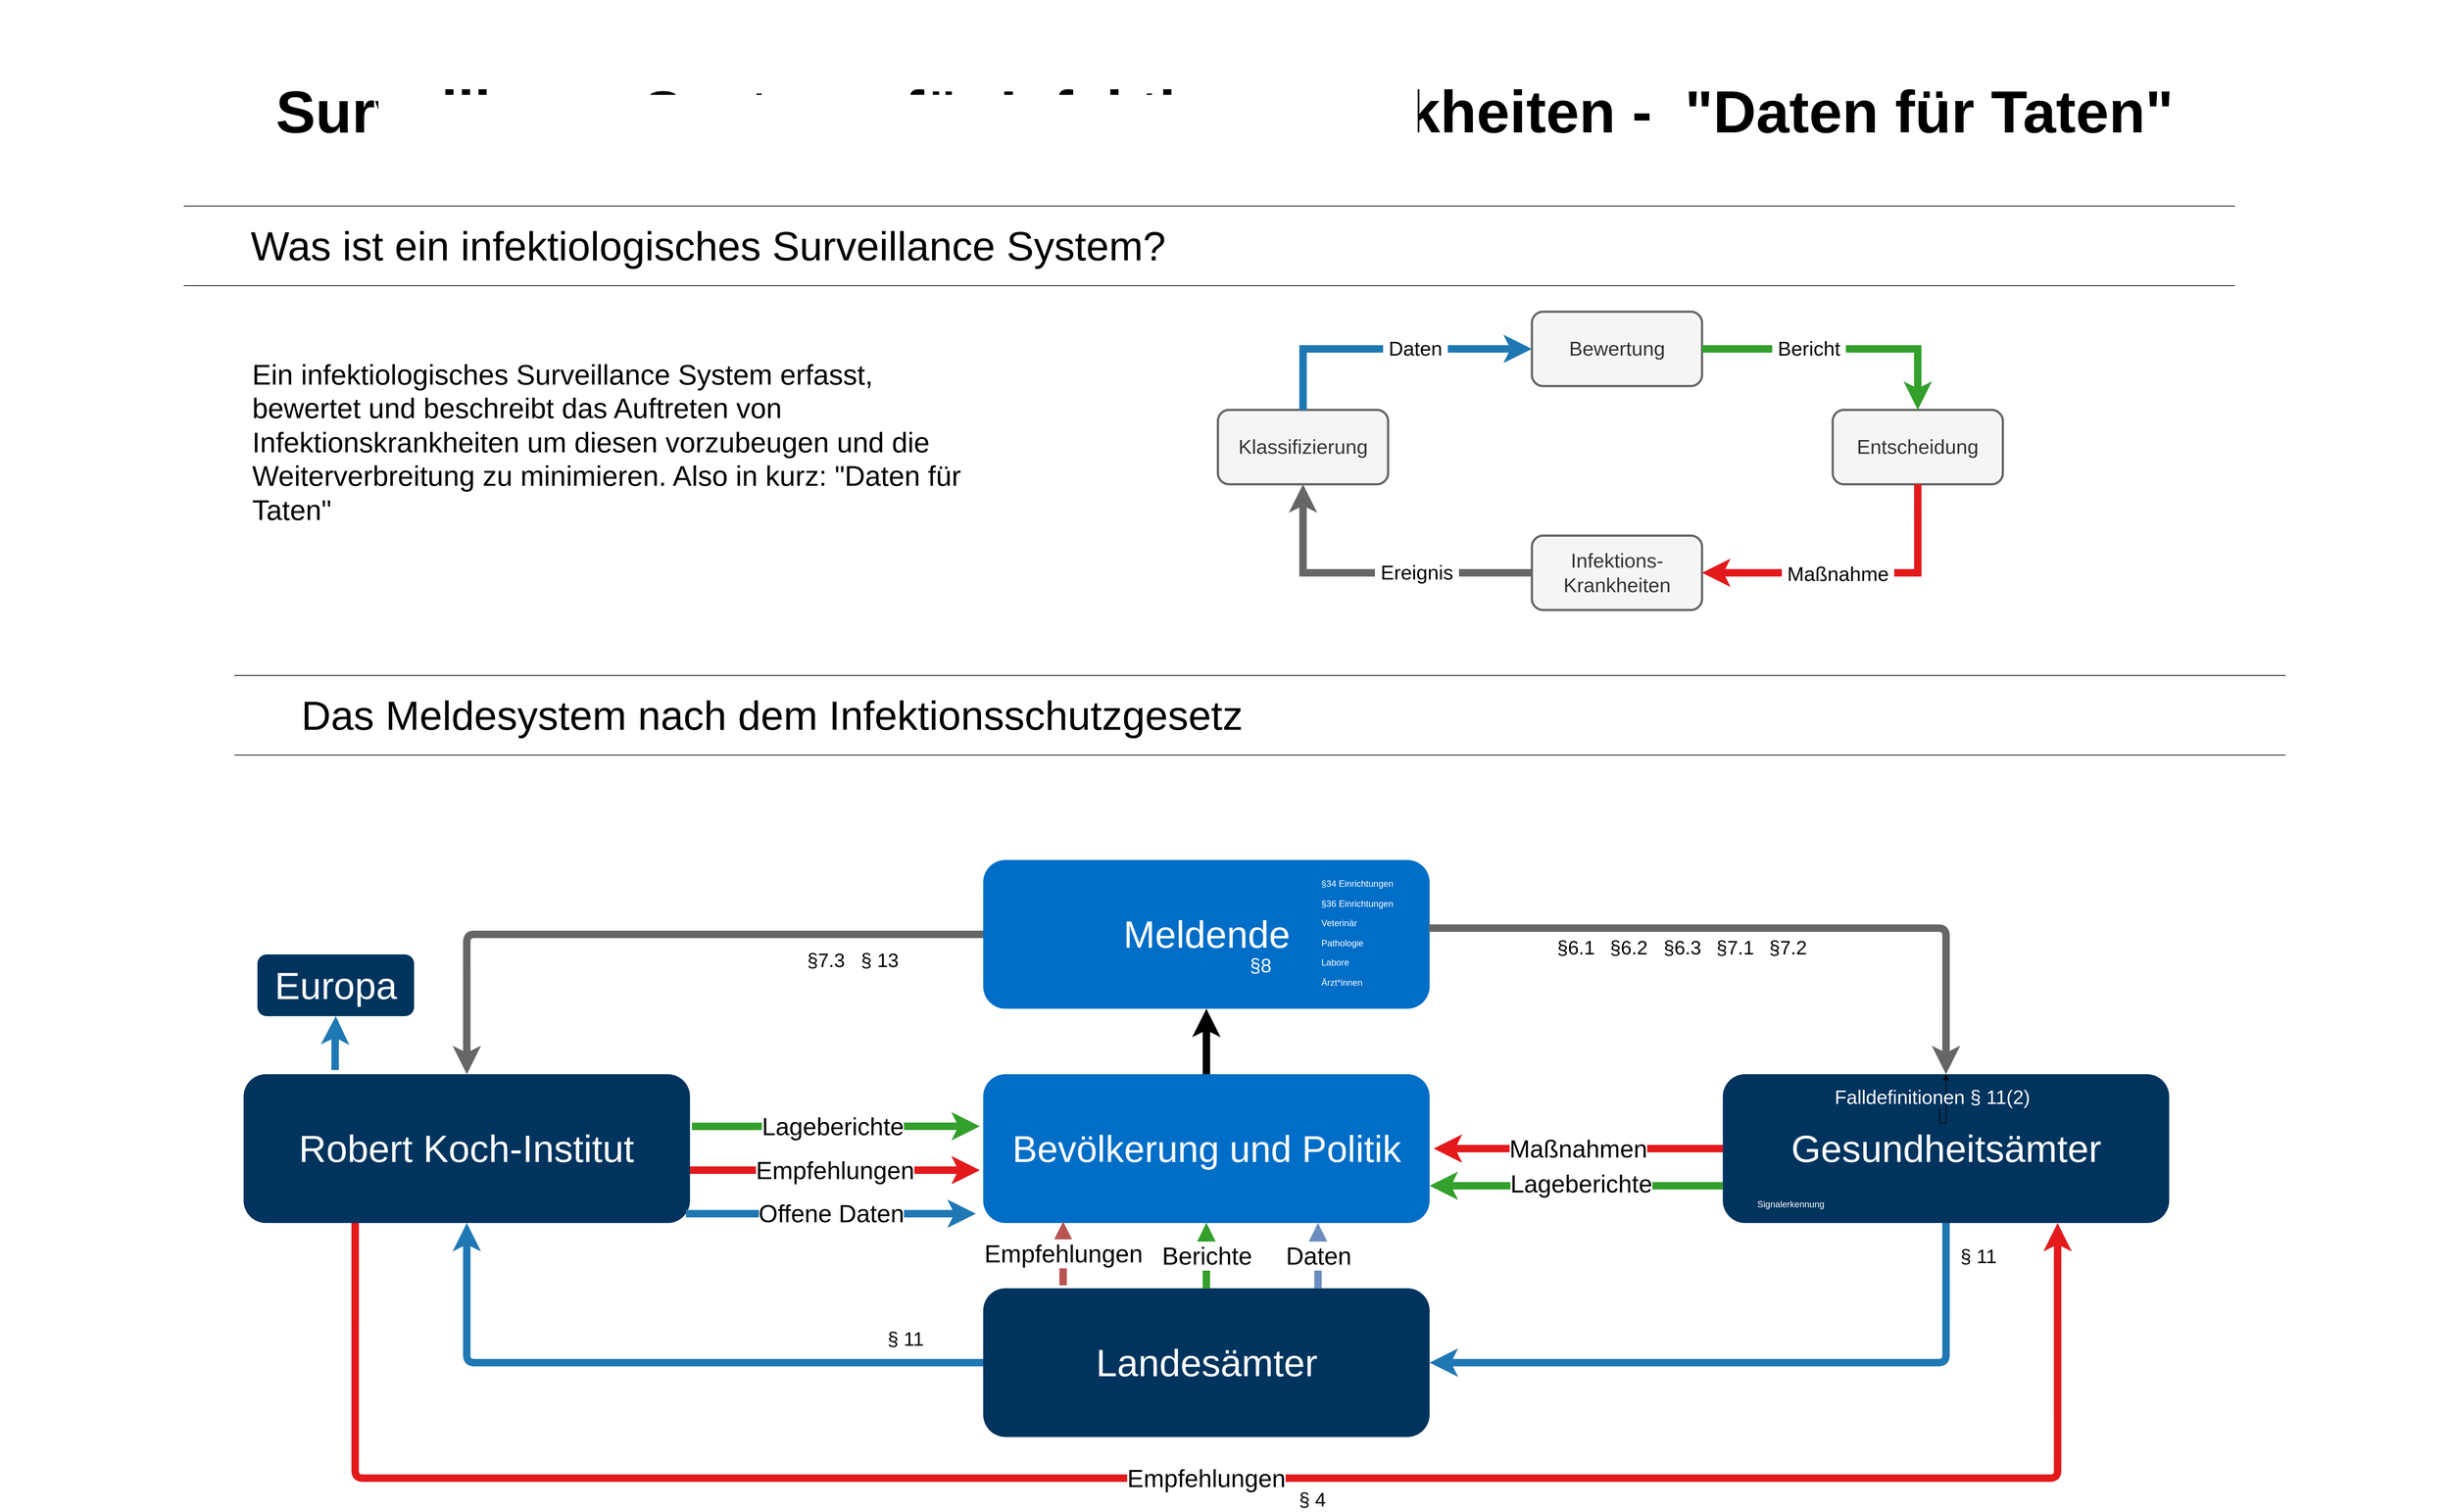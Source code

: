 <mxfile version="20.5.3" type="github"><diagram id="PCdTuPednkusaLk7QfRH" name="Page-1"><mxGraphModel dx="4970" dy="2883" grid="0" gridSize="10" guides="1" tooltips="1" connect="1" arrows="1" fold="1" page="1" pageScale="1" pageWidth="3300" pageHeight="4681" math="0" shadow="0"><root><mxCell id="0"/><mxCell id="1" parent="0"/><mxCell id="fZpmpn9y3ByHib3t7wht-28" value="Surveillance Systeme für Infektionskrankheiten -&amp;nbsp; &quot;Daten für Taten&quot;" style="text;html=1;strokeColor=none;fillColor=none;align=center;verticalAlign=middle;whiteSpace=wrap;rounded=0;fontSize=80;fontStyle=1" parent="1" vertex="1"><mxGeometry x="6" y="299" width="3292" height="299" as="geometry"/></mxCell><mxCell id="fZpmpn9y3ByHib3t7wht-30" style="edgeStyle=orthogonalEdgeStyle;curved=1;orthogonalLoop=1;jettySize=auto;html=1;exitX=0.5;exitY=1;exitDx=0;exitDy=0;fontSize=29;endArrow=classic;endFill=1;strokeWidth=1;" parent="1" edge="1"><mxGeometry relative="1" as="geometry"><mxPoint x="1645" y="630" as="sourcePoint"/><mxPoint x="1645" y="630" as="targetPoint"/></mxGeometry></mxCell><mxCell id="lvOyBxjIi6jX6nLMWF4I-3" value="&lt;br style=&quot;font-size: 38px;&quot;&gt;&lt;div style=&quot;font-size: 38px;&quot;&gt;Ein infektiologisches Surveillance System erfasst, bewertet und beschreibt das Auftreten von Infektionskrankheiten um diesen vorzubeugen und die Weiterverbreitung zu minimieren. Also in kurz: &quot;Daten für Taten&quot;&lt;br&gt;&lt;/div&gt;&lt;div style=&quot;font-size: 38px;&quot;&gt;&lt;br style=&quot;font-size: 38px;&quot;&gt;&lt;/div&gt;" style="text;html=1;strokeColor=none;fillColor=none;align=left;verticalAlign=top;whiteSpace=wrap;rounded=0;fontSize=38;" parent="1" vertex="1"><mxGeometry x="343" y="728" width="992" height="377" as="geometry"/></mxCell><mxCell id="kd0Iuf0_5TcYoFRnLQND-27" value="Meldende" style="rounded=1;whiteSpace=wrap;html=1;fillColor=#006ec7;strokeColor=none;align=center;spacing=2;verticalAlign=middle;fontStyle=0;fontSize=51;strokeWidth=3;fontColor=#FFFFFF;" parent="1" vertex="1"><mxGeometry x="1327.5" y="1455" width="600" height="200" as="geometry"/></mxCell><mxCell id="kd0Iuf0_5TcYoFRnLQND-7" value="Gesundheitsämter" style="rounded=1;whiteSpace=wrap;html=1;fillColor=#00345E;strokeColor=none;strokeWidth=3;fontStyle=0;fontSize=51;fontColor=#FFFFFF;" parent="1" vertex="1"><mxGeometry x="2321.584" y="1743" width="600" height="200" as="geometry"/></mxCell><mxCell id="52qf8ySm6mOf2ibHxot5-19" value="" style="edgeStyle=orthogonalEdgeStyle;rounded=1;orthogonalLoop=1;jettySize=auto;html=1;fontSize=50;fontColor=#FFFFFF;" parent="1" source="kd0Iuf0_5TcYoFRnLQND-8" target="kd0Iuf0_5TcYoFRnLQND-17" edge="1"><mxGeometry relative="1" as="geometry"/></mxCell><mxCell id="kd0Iuf0_5TcYoFRnLQND-8" value="Landesämter" style="rounded=1;whiteSpace=wrap;html=1;fillColor=#00345E;strokeColor=none;strokeWidth=3;fontStyle=0;fontSize=51;fontColor=#FFFFFF;" parent="1" vertex="1"><mxGeometry x="1327.5" y="2030.692" width="600" height="200" as="geometry"/></mxCell><mxCell id="fZpmpn9y3ByHib3t7wht-33" style="orthogonalLoop=1;jettySize=auto;html=1;exitX=1;exitY=0.5;exitDx=0;exitDy=0;fontSize=30;endArrow=classic;endFill=1;strokeWidth=10;fillColor=#d5e8d4;strokeColor=#33a02c;rounded=0;" parent="1" edge="1"><mxGeometry relative="1" as="geometry"><mxPoint x="935.996" y="1813.102" as="sourcePoint"/><mxPoint x="1323" y="1813" as="targetPoint"/></mxGeometry></mxCell><mxCell id="fZpmpn9y3ByHib3t7wht-39" value="Lageberichte" style="edgeLabel;html=1;align=center;verticalAlign=middle;resizable=0;points=[];fontSize=33;" parent="fZpmpn9y3ByHib3t7wht-33" vertex="1" connectable="0"><mxGeometry x="0.187" y="1" relative="1" as="geometry"><mxPoint x="-41" y="1" as="offset"/></mxGeometry></mxCell><mxCell id="kd0Iuf0_5TcYoFRnLQND-9" value="Robert Koch-Institut" style="rounded=1;whiteSpace=wrap;html=1;fillColor=#00345E;strokeColor=none;strokeWidth=3;fontStyle=0;fontSize=51;fontColor=#FFFFFF;" parent="1" vertex="1"><mxGeometry x="333.42" y="1743" width="600" height="200" as="geometry"/></mxCell><mxCell id="kd0Iuf0_5TcYoFRnLQND-10" value="" style="edgeStyle=orthogonalEdgeStyle;rounded=1;orthogonalLoop=1;jettySize=auto;html=1;exitX=0.5;exitY=1;exitDx=0;exitDy=0;entryX=1;entryY=0.5;entryDx=0;entryDy=0;strokeWidth=10;fillColor=#dae8fc;strokeColor=#1f78b4;fontSize=30;" parent="1" source="kd0Iuf0_5TcYoFRnLQND-7" target="kd0Iuf0_5TcYoFRnLQND-8" edge="1"><mxGeometry relative="1" as="geometry"><mxPoint x="1815.349" y="1514.96" as="sourcePoint"/><mxPoint x="2462.658" y="1630.615" as="targetPoint"/></mxGeometry></mxCell><mxCell id="kd0Iuf0_5TcYoFRnLQND-11" value="" style="edgeStyle=orthogonalEdgeStyle;rounded=1;orthogonalLoop=1;jettySize=auto;html=1;exitX=0;exitY=0.5;exitDx=0;exitDy=0;entryX=0.5;entryY=1;entryDx=0;entryDy=0;fillColor=#dae8fc;strokeColor=#1f78b4;strokeWidth=10;fontSize=30;" parent="1" source="kd0Iuf0_5TcYoFRnLQND-8" target="kd0Iuf0_5TcYoFRnLQND-9" edge="1"><mxGeometry relative="1" as="geometry"><mxPoint x="2925.022" y="2093.692" as="sourcePoint"/><mxPoint x="2111.262" y="2689.077" as="targetPoint"/></mxGeometry></mxCell><mxCell id="kd0Iuf0_5TcYoFRnLQND-14" value="" style="edgeStyle=orthogonalEdgeStyle;rounded=1;orthogonalLoop=1;jettySize=auto;html=1;entryX=0.5;entryY=0;entryDx=0;entryDy=0;fillColor=#f5f5f5;strokeColor=#666666;strokeWidth=10;exitX=0.998;exitY=0.458;exitDx=0;exitDy=0;exitPerimeter=0;fontSize=30;" parent="1" source="kd0Iuf0_5TcYoFRnLQND-27" target="kd0Iuf0_5TcYoFRnLQND-7" edge="1"><mxGeometry relative="1" as="geometry"><mxPoint x="2749.324" y="1339.538" as="sourcePoint"/><mxPoint x="2966.635" y="2226" as="targetPoint"/></mxGeometry></mxCell><mxCell id="kd0Iuf0_5TcYoFRnLQND-17" value="Bevölkerung und Politik" style="rounded=1;whiteSpace=wrap;html=1;fillColor=#006ec7;strokeColor=none;strokeWidth=3;fontSize=50;fontColor=#FFFFFF;" parent="1" vertex="1"><mxGeometry x="1327.5" y="1743" width="600" height="200" as="geometry"/></mxCell><mxCell id="fZpmpn9y3ByHib3t7wht-34" value="Berichte" style="orthogonalLoop=1;jettySize=auto;html=1;exitX=0.5;exitY=0;exitDx=0;exitDy=0;entryX=0.5;entryY=1;entryDx=0;entryDy=0;fontSize=33;endArrow=classic;endFill=1;strokeWidth=10;fillColor=#d5e8d4;strokeColor=#33a02c;" parent="1" source="kd0Iuf0_5TcYoFRnLQND-8" target="kd0Iuf0_5TcYoFRnLQND-17" edge="1"><mxGeometry relative="1" as="geometry"><mxPoint x="1057.073" y="1882" as="sourcePoint"/><mxPoint x="1547.178" y="1882" as="targetPoint"/></mxGeometry></mxCell><mxCell id="fZpmpn9y3ByHib3t7wht-38" value="&lt;font style=&quot;font-size: 33px;&quot;&gt;Empfehlungen&lt;/font&gt;" style="edgeStyle=orthogonalEdgeStyle;curved=1;orthogonalLoop=1;jettySize=auto;html=1;exitX=1;exitY=0.5;exitDx=0;exitDy=0;fontSize=33;endArrow=classic;endFill=1;strokeWidth=10;fillColor=#f8cecc;strokeColor=#e31a1c;" parent="1" edge="1"><mxGeometry relative="1" as="geometry"><mxPoint x="933.42" y="1871.998" as="sourcePoint"/><mxPoint x="1323" y="1872" as="targetPoint"/></mxGeometry></mxCell><mxCell id="fZpmpn9y3ByHib3t7wht-40" value="Maßnahmen" style="edgeStyle=orthogonalEdgeStyle;orthogonalLoop=1;jettySize=auto;html=1;exitX=0;exitY=0.5;exitDx=0;exitDy=0;fontSize=33;endArrow=classic;endFill=1;strokeWidth=10;fillColor=#f8cecc;strokeColor=#e31a1c;rounded=0;" parent="1" edge="1"><mxGeometry relative="1" as="geometry"><mxPoint x="2321.587" y="1842.995" as="sourcePoint"/><mxPoint x="1933" y="1843" as="targetPoint"/></mxGeometry></mxCell><mxCell id="fZpmpn9y3ByHib3t7wht-41" value="" style="edgeStyle=orthogonalEdgeStyle;rounded=1;orthogonalLoop=1;jettySize=auto;html=1;entryX=0.5;entryY=0;entryDx=0;entryDy=0;fillColor=#f5f5f5;strokeColor=#666666;strokeWidth=10;exitX=0;exitY=0.5;exitDx=0;exitDy=0;fontSize=30;" parent="1" source="kd0Iuf0_5TcYoFRnLQND-27" target="kd0Iuf0_5TcYoFRnLQND-9" edge="1"><mxGeometry relative="1" as="geometry"><mxPoint x="2054.669" y="1588.674" as="sourcePoint"/><mxPoint x="2767.818" y="1815.846" as="targetPoint"/></mxGeometry></mxCell><mxCell id="lvOyBxjIi6jX6nLMWF4I-12" value="Ärzt*innen" style="text;html=1;strokeColor=none;fillColor=none;align=left;verticalAlign=middle;whiteSpace=wrap;rounded=0;fontSize=12;flipV=0;fontColor=#FFFFFF;" parent="1" vertex="1"><mxGeometry x="1780" y="1605" width="60" height="30" as="geometry"/></mxCell><mxCell id="lvOyBxjIi6jX6nLMWF4I-13" value="Labore" style="text;html=1;strokeColor=none;fillColor=none;align=left;verticalAlign=middle;whiteSpace=wrap;rounded=0;fontSize=12;flipV=0;fontColor=#FFFFFF;" parent="1" vertex="1"><mxGeometry x="1780" y="1578" width="60" height="30" as="geometry"/></mxCell><mxCell id="lvOyBxjIi6jX6nLMWF4I-14" value="§34 Einrichtungen" style="text;html=1;strokeColor=none;fillColor=none;align=left;verticalAlign=middle;whiteSpace=wrap;rounded=0;fontSize=12;flipV=0;fontColor=#FFFFFF;" parent="1" vertex="1"><mxGeometry x="1780" y="1472" width="121" height="30" as="geometry"/></mxCell><mxCell id="lvOyBxjIi6jX6nLMWF4I-15" value="§36 Einrichtungen" style="text;html=1;strokeColor=none;fillColor=none;align=left;verticalAlign=middle;whiteSpace=wrap;rounded=0;fontSize=12;flipV=0;fontColor=#FFFFFF;" parent="1" vertex="1"><mxGeometry x="1780" y="1499" width="121" height="30" as="geometry"/></mxCell><mxCell id="lvOyBxjIi6jX6nLMWF4I-17" value="&lt;div&gt;Veterinär&lt;/div&gt;" style="text;html=1;strokeColor=none;fillColor=none;align=left;verticalAlign=middle;whiteSpace=wrap;rounded=0;fontSize=12;flipV=0;fontColor=#FFFFFF;" parent="1" vertex="1"><mxGeometry x="1780" y="1525" width="102" height="30" as="geometry"/></mxCell><mxCell id="lvOyBxjIi6jX6nLMWF4I-18" value="Pathologie" style="text;html=1;strokeColor=none;fillColor=none;align=left;verticalAlign=middle;whiteSpace=wrap;rounded=0;fontSize=12;flipV=0;fontColor=#FFFFFF;" parent="1" vertex="1"><mxGeometry x="1780" y="1552" width="102" height="30" as="geometry"/></mxCell><mxCell id="lvOyBxjIi6jX6nLMWF4I-19" value="&lt;div style=&quot;font-size: 26px;&quot;&gt;§6.1&lt;/div&gt;" style="text;html=1;strokeColor=none;fillColor=none;align=left;verticalAlign=middle;whiteSpace=wrap;rounded=0;fontSize=26;flipV=0;" parent="1" vertex="1"><mxGeometry x="2097" y="1558" width="42" height="30" as="geometry"/></mxCell><mxCell id="lvOyBxjIi6jX6nLMWF4I-20" value="§6.2" style="text;html=1;strokeColor=none;fillColor=none;align=left;verticalAlign=middle;whiteSpace=wrap;rounded=0;fontSize=26;flipV=0;" parent="1" vertex="1"><mxGeometry x="2168" y="1558" width="42" height="30" as="geometry"/></mxCell><mxCell id="lvOyBxjIi6jX6nLMWF4I-21" value="§6.3" style="text;html=1;strokeColor=none;fillColor=none;align=left;verticalAlign=middle;whiteSpace=wrap;rounded=0;fontSize=26;flipV=0;" parent="1" vertex="1"><mxGeometry x="2240" y="1558" width="42" height="30" as="geometry"/></mxCell><mxCell id="lvOyBxjIi6jX6nLMWF4I-22" value="§7.1" style="text;html=1;strokeColor=none;fillColor=none;align=left;verticalAlign=middle;whiteSpace=wrap;rounded=0;fontSize=26;flipV=0;" parent="1" vertex="1"><mxGeometry x="2311" y="1558" width="42" height="30" as="geometry"/></mxCell><mxCell id="lvOyBxjIi6jX6nLMWF4I-23" value="§7.2" style="text;html=1;strokeColor=none;fillColor=none;align=left;verticalAlign=middle;whiteSpace=wrap;rounded=0;fontSize=26;flipV=0;" parent="1" vertex="1"><mxGeometry x="2382" y="1558" width="42" height="30" as="geometry"/></mxCell><mxCell id="lvOyBxjIi6jX6nLMWF4I-24" value="§7.3&amp;nbsp;&amp;nbsp; § 13" style="text;html=1;strokeColor=none;fillColor=none;align=left;verticalAlign=middle;whiteSpace=wrap;rounded=0;fontSize=26;flipV=0;" parent="1" vertex="1"><mxGeometry x="1089" y="1575" width="135" height="30" as="geometry"/></mxCell><mxCell id="lvOyBxjIi6jX6nLMWF4I-26" value="§ 11" style="text;html=1;strokeColor=none;fillColor=none;align=left;verticalAlign=middle;whiteSpace=wrap;rounded=0;fontSize=26;flipV=0;" parent="1" vertex="1"><mxGeometry x="2639" y="1973" width="57" height="30" as="geometry"/></mxCell><mxCell id="BKuAPmNaPNa7pb01AUUk-3" style="edgeStyle=orthogonalEdgeStyle;rounded=0;orthogonalLoop=1;jettySize=auto;html=1;exitX=0.5;exitY=1;exitDx=0;exitDy=0;fontSize=26;fontColor=#FFFFFF;" edge="1" parent="1" source="3UohO4vcld26_OjE0Bnn-11" target="kd0Iuf0_5TcYoFRnLQND-7"><mxGeometry relative="1" as="geometry"/></mxCell><mxCell id="3UohO4vcld26_OjE0Bnn-11" value="Falldefinitionen § 11(2)" style="text;html=1;strokeColor=none;fillColor=none;align=left;verticalAlign=middle;whiteSpace=wrap;rounded=0;fontSize=26;flipV=0;fontColor=#FFFFFF;" parent="1" vertex="1"><mxGeometry x="2470" y="1759" width="286" height="30" as="geometry"/></mxCell><mxCell id="3UohO4vcld26_OjE0Bnn-12" value="Signalerkennung" style="text;html=1;strokeColor=none;fillColor=none;align=left;verticalAlign=middle;whiteSpace=wrap;rounded=0;fontSize=12;flipV=0;fontColor=#FFFFFF;" parent="1" vertex="1"><mxGeometry x="2365.5" y="1903" width="143" height="30" as="geometry"/></mxCell><mxCell id="CSjr7Klqc6vboo9VAY52-15" value="" style="group" parent="1" vertex="1" connectable="0"><mxGeometry x="321.0" y="1207" width="2757.0" height="107" as="geometry"/></mxCell><mxCell id="CSjr7Klqc6vboo9VAY52-12" value="Das Meldesystem nach dem Infektionsschutzgesetz" style="rounded=0;whiteSpace=wrap;html=1;fontSize=55;fontColor=#000000;fillColor=none;strokeColor=none;align=left;" parent="CSjr7Klqc6vboo9VAY52-15" vertex="1"><mxGeometry x="88.0" width="2638" height="106" as="geometry"/></mxCell><mxCell id="CSjr7Klqc6vboo9VAY52-13" value="" style="endArrow=none;html=1;rounded=0;fontSize=55;" parent="CSjr7Klqc6vboo9VAY52-15" edge="1"><mxGeometry width="50" height="50" relative="1" as="geometry"><mxPoint y="107" as="sourcePoint"/><mxPoint x="2757.0" y="107" as="targetPoint"/></mxGeometry></mxCell><mxCell id="CSjr7Klqc6vboo9VAY52-14" value="" style="endArrow=none;html=1;rounded=0;fontSize=55;" parent="CSjr7Klqc6vboo9VAY52-15" edge="1"><mxGeometry width="50" height="50" relative="1" as="geometry"><mxPoint y="9.095e-13" as="sourcePoint"/><mxPoint x="2757.0" y="9.095e-13" as="targetPoint"/></mxGeometry></mxCell><mxCell id="CSjr7Klqc6vboo9VAY52-16" value="" style="group" parent="1" vertex="1" connectable="0"><mxGeometry x="253.0" y="576" width="2757.0" height="107" as="geometry"/></mxCell><mxCell id="CSjr7Klqc6vboo9VAY52-17" value="Was ist ein infektiologisches Surveillance System?" style="rounded=0;whiteSpace=wrap;html=1;fontSize=55;fontColor=#000000;fillColor=none;strokeColor=none;align=left;" parent="CSjr7Klqc6vboo9VAY52-16" vertex="1"><mxGeometry x="88" width="1539" height="106" as="geometry"/></mxCell><mxCell id="CSjr7Klqc6vboo9VAY52-18" value="" style="endArrow=none;html=1;rounded=0;fontSize=55;" parent="CSjr7Klqc6vboo9VAY52-16" edge="1"><mxGeometry width="50" height="50" relative="1" as="geometry"><mxPoint y="107" as="sourcePoint"/><mxPoint x="2757.0" y="107" as="targetPoint"/></mxGeometry></mxCell><mxCell id="CSjr7Klqc6vboo9VAY52-19" value="" style="endArrow=none;html=1;rounded=0;fontSize=55;" parent="CSjr7Klqc6vboo9VAY52-16" edge="1"><mxGeometry width="50" height="50" relative="1" as="geometry"><mxPoint y="9.095e-13" as="sourcePoint"/><mxPoint x="2757.0" y="9.095e-13" as="targetPoint"/></mxGeometry></mxCell><mxCell id="vuk5CLJeXbkoHdhwvt_M-1" value="Offene Daten" style="edgeStyle=orthogonalEdgeStyle;curved=1;orthogonalLoop=1;jettySize=auto;html=1;exitX=1;exitY=0.5;exitDx=0;exitDy=0;fontSize=33;endArrow=classic;endFill=1;strokeWidth=10;fillColor=#dae8fc;strokeColor=#1F78B4;" parent="1" edge="1"><mxGeometry relative="1" as="geometry"><mxPoint x="928.0" y="1930.498" as="sourcePoint"/><mxPoint x="1317.58" y="1930.5" as="targetPoint"/></mxGeometry></mxCell><mxCell id="vuk5CLJeXbkoHdhwvt_M-3" style="orthogonalLoop=1;jettySize=auto;html=1;fontSize=30;endArrow=classic;endFill=1;strokeWidth=10;fillColor=#d5e8d4;strokeColor=#33a02c;rounded=0;entryX=1;entryY=0.75;entryDx=0;entryDy=0;exitX=0;exitY=0.75;exitDx=0;exitDy=0;" parent="1" source="kd0Iuf0_5TcYoFRnLQND-7" target="kd0Iuf0_5TcYoFRnLQND-17" edge="1"><mxGeometry relative="1" as="geometry"><mxPoint x="2308" y="1896" as="sourcePoint"/><mxPoint x="1333" y="1823" as="targetPoint"/></mxGeometry></mxCell><mxCell id="vuk5CLJeXbkoHdhwvt_M-4" value="Lageberichte" style="edgeLabel;html=1;align=center;verticalAlign=middle;resizable=0;points=[];fontSize=33;" parent="vuk5CLJeXbkoHdhwvt_M-3" vertex="1" connectable="0"><mxGeometry x="0.187" y="1" relative="1" as="geometry"><mxPoint x="43" y="-4" as="offset"/></mxGeometry></mxCell><mxCell id="vuk5CLJeXbkoHdhwvt_M-5" value="&lt;font style=&quot;font-size: 33px;&quot;&gt;Empfehlungen&lt;/font&gt;" style="edgeStyle=orthogonalEdgeStyle;orthogonalLoop=1;jettySize=auto;html=1;exitX=0.25;exitY=1;exitDx=0;exitDy=0;fontSize=33;endArrow=classic;endFill=1;strokeWidth=10;fillColor=#f8cecc;strokeColor=#E31A1C;rounded=1;entryX=0.75;entryY=1;entryDx=0;entryDy=0;" parent="1" source="kd0Iuf0_5TcYoFRnLQND-9" target="kd0Iuf0_5TcYoFRnLQND-7" edge="1"><mxGeometry relative="1" as="geometry"><mxPoint x="580.42" y="1331.4" as="sourcePoint"/><mxPoint x="2700.584" y="1331.4" as="targetPoint"/><Array as="points"><mxPoint x="483" y="2286"/><mxPoint x="2772" y="2286"/></Array></mxGeometry></mxCell><mxCell id="vuk5CLJeXbkoHdhwvt_M-6" value="Daten" style="edgeStyle=orthogonalEdgeStyle;curved=1;orthogonalLoop=1;jettySize=auto;html=1;exitX=0.75;exitY=0;exitDx=0;exitDy=0;fontSize=33;endArrow=classic;endFill=1;strokeWidth=10;fillColor=#dae8fc;strokeColor=#6c8ebf;entryX=0.75;entryY=1;entryDx=0;entryDy=0;" parent="1" source="kd0Iuf0_5TcYoFRnLQND-8" target="kd0Iuf0_5TcYoFRnLQND-17" edge="1"><mxGeometry relative="1" as="geometry"><mxPoint x="938" y="1940.498" as="sourcePoint"/><mxPoint x="1327.58" y="1940.5" as="targetPoint"/></mxGeometry></mxCell><mxCell id="vuk5CLJeXbkoHdhwvt_M-7" value="&lt;font style=&quot;font-size: 33px;&quot;&gt;Empfehlungen&lt;/font&gt;" style="edgeStyle=orthogonalEdgeStyle;curved=1;orthogonalLoop=1;jettySize=auto;html=1;exitX=0.179;exitY=-0.019;exitDx=0;exitDy=0;fontSize=33;endArrow=classic;endFill=1;strokeWidth=10;fillColor=#f8cecc;strokeColor=#b85450;exitPerimeter=0;" parent="1" source="kd0Iuf0_5TcYoFRnLQND-8" edge="1"><mxGeometry relative="1" as="geometry"><mxPoint x="943.42" y="1881.998" as="sourcePoint"/><mxPoint x="1435" y="1941" as="targetPoint"/></mxGeometry></mxCell><mxCell id="vuk5CLJeXbkoHdhwvt_M-8" value="" style="edgeStyle=orthogonalEdgeStyle;rounded=1;orthogonalLoop=1;jettySize=auto;html=1;entryX=0.5;entryY=1;entryDx=0;entryDy=0;fillColor=#f5f5f5;strokeColor=#000000;strokeWidth=10;exitX=0.5;exitY=0;exitDx=0;exitDy=0;fontSize=30;" parent="1" source="kd0Iuf0_5TcYoFRnLQND-17" target="kd0Iuf0_5TcYoFRnLQND-27" edge="1"><mxGeometry relative="1" as="geometry"><mxPoint x="1936.3" y="1556.6" as="sourcePoint"/><mxPoint x="2631.584" y="1753" as="targetPoint"/></mxGeometry></mxCell><mxCell id="vuk5CLJeXbkoHdhwvt_M-128" value="" style="group" parent="1" vertex="1" connectable="0"><mxGeometry x="1642.999" y="718" width="1055.002" height="401" as="geometry"/></mxCell><mxCell id="fZpmpn9y3ByHib3t7wht-2" value="Klassifizierung" style="rounded=1;whiteSpace=wrap;html=1;fillColor=#f5f5f5;fontColor=#333333;strokeColor=#666666;fontSize=27;strokeWidth=3;" parent="vuk5CLJeXbkoHdhwvt_M-128" vertex="1"><mxGeometry y="132" width="228.702" height="100" as="geometry"/></mxCell><mxCell id="fZpmpn9y3ByHib3t7wht-3" value="Bewertung" style="rounded=1;whiteSpace=wrap;html=1;fillColor=#f5f5f5;strokeColor=#666666;fontSize=27;fontColor=#333333;strokeWidth=3;" parent="vuk5CLJeXbkoHdhwvt_M-128" vertex="1"><mxGeometry x="422.0" width="228.702" height="100" as="geometry"/></mxCell><mxCell id="fZpmpn9y3ByHib3t7wht-6" value="&amp;nbsp;Daten&amp;nbsp; " style="edgeStyle=orthogonalEdgeStyle;rounded=0;orthogonalLoop=1;jettySize=auto;html=1;exitX=0.5;exitY=0;exitDx=0;exitDy=0;entryX=0;entryY=0.5;entryDx=0;entryDy=0;fillColor=#dae8fc;strokeColor=#1f78b4;strokeWidth=10;fontSize=27;" parent="vuk5CLJeXbkoHdhwvt_M-128" source="fZpmpn9y3ByHib3t7wht-2" target="fZpmpn9y3ByHib3t7wht-3" edge="1"><mxGeometry x="0.194" relative="1" as="geometry"><mxPoint as="offset"/></mxGeometry></mxCell><mxCell id="fZpmpn9y3ByHib3t7wht-4" value="Entscheidung" style="rounded=1;whiteSpace=wrap;html=1;fillColor=#f5f5f5;strokeColor=#666666;fontSize=27;fontColor=#333333;strokeWidth=3;" parent="vuk5CLJeXbkoHdhwvt_M-128" vertex="1"><mxGeometry x="826.3" y="132" width="228.702" height="100" as="geometry"/></mxCell><mxCell id="fZpmpn9y3ByHib3t7wht-7" value="&amp;nbsp;Bericht&amp;nbsp; " style="edgeStyle=orthogonalEdgeStyle;rounded=0;orthogonalLoop=1;jettySize=auto;html=1;exitX=1;exitY=0.5;exitDx=0;exitDy=0;fillColor=#d5e8d4;strokeColor=#33a02c;strokeWidth=10;fontSize=27;" parent="vuk5CLJeXbkoHdhwvt_M-128" source="fZpmpn9y3ByHib3t7wht-3" target="fZpmpn9y3ByHib3t7wht-4" edge="1"><mxGeometry x="-0.224" relative="1" as="geometry"><mxPoint x="-1" as="offset"/></mxGeometry></mxCell><mxCell id="fZpmpn9y3ByHib3t7wht-12" value="&amp;nbsp;Ereignis&amp;nbsp; " style="edgeStyle=orthogonalEdgeStyle;rounded=0;orthogonalLoop=1;jettySize=auto;html=1;fontSize=27;endArrow=classic;endFill=1;strokeWidth=10;fillColor=#f5f5f5;strokeColor=#666666;startArrow=none;spacingTop=0;spacingLeft=0;" parent="vuk5CLJeXbkoHdhwvt_M-128" source="fZpmpn9y3ByHib3t7wht-5" target="fZpmpn9y3ByHib3t7wht-2" edge="1"><mxGeometry x="-0.274" relative="1" as="geometry"><mxPoint x="559.001" y="344" as="sourcePoint"/><mxPoint x="-1095.34" y="320.2" as="targetPoint"/><Array as="points"/><mxPoint as="offset"/></mxGeometry></mxCell><mxCell id="fZpmpn9y3ByHib3t7wht-5" value="&lt;div style=&quot;font-size: 27px;&quot;&gt;Infektions-&lt;/div&gt;&lt;div style=&quot;font-size: 27px;&quot;&gt;Krankheiten&lt;br style=&quot;font-size: 27px;&quot;&gt;&lt;/div&gt;" style="rounded=1;whiteSpace=wrap;html=1;fillColor=#f5f5f5;strokeColor=#666666;fontSize=27;fontColor=#333333;strokeWidth=3;" parent="vuk5CLJeXbkoHdhwvt_M-128" vertex="1"><mxGeometry x="422.0" y="301" width="228.702" height="100" as="geometry"/></mxCell><mxCell id="vuk5CLJeXbkoHdhwvt_M-124" value="&amp;nbsp;Maßnahme&amp;nbsp; " style="edgeStyle=orthogonalEdgeStyle;rounded=0;orthogonalLoop=1;jettySize=auto;html=1;fontSize=27;endArrow=classic;endFill=1;strokeWidth=10;fillColor=#f5f5f5;strokeColor=#E31A1C;startArrow=none;exitX=0.5;exitY=1;exitDx=0;exitDy=0;entryX=1;entryY=0.5;entryDx=0;entryDy=0;" parent="vuk5CLJeXbkoHdhwvt_M-128" source="fZpmpn9y3ByHib3t7wht-4" target="fZpmpn9y3ByHib3t7wht-5" edge="1"><mxGeometry x="0.108" y="2" relative="1" as="geometry"><mxPoint x="428.299" y="361" as="sourcePoint"/><mxPoint x="124.361" y="242" as="targetPoint"/><Array as="points"/><mxPoint as="offset"/></mxGeometry></mxCell><mxCell id="vuk5CLJeXbkoHdhwvt_M-129" value="§8" style="text;html=1;strokeColor=none;fillColor=none;align=left;verticalAlign=middle;whiteSpace=wrap;rounded=0;fontSize=26;flipV=0;fontColor=#FFFFFF;" parent="1" vertex="1"><mxGeometry x="1684" y="1582" width="42" height="30" as="geometry"/></mxCell><mxCell id="vuk5CLJeXbkoHdhwvt_M-130" value="Europa" style="rounded=1;whiteSpace=wrap;html=1;fillColor=#00345E;strokeColor=none;strokeWidth=3;fontStyle=0;fontSize=51;fontColor=#FFFFFF;" parent="1" vertex="1"><mxGeometry x="352" y="1582" width="210.58" height="83" as="geometry"/></mxCell><mxCell id="vuk5CLJeXbkoHdhwvt_M-131" value="" style="edgeStyle=orthogonalEdgeStyle;rounded=1;orthogonalLoop=1;jettySize=auto;html=1;exitX=0.205;exitY=-0.028;exitDx=0;exitDy=0;fillColor=#dae8fc;strokeColor=#1f78b4;strokeWidth=10;fontSize=30;exitPerimeter=0;" parent="1" source="kd0Iuf0_5TcYoFRnLQND-9" target="vuk5CLJeXbkoHdhwvt_M-130" edge="1"><mxGeometry relative="1" as="geometry"><mxPoint x="1337.5" y="2140.692" as="sourcePoint"/><mxPoint x="643.42" y="1953" as="targetPoint"/></mxGeometry></mxCell><mxCell id="BKuAPmNaPNa7pb01AUUk-1" value="§ 11" style="text;html=1;strokeColor=none;fillColor=none;align=left;verticalAlign=middle;whiteSpace=wrap;rounded=0;fontSize=26;flipV=0;" vertex="1" parent="1"><mxGeometry x="1197" y="2084" width="57" height="30" as="geometry"/></mxCell><mxCell id="BKuAPmNaPNa7pb01AUUk-4" value="§ 4" style="text;html=1;strokeColor=none;fillColor=none;align=left;verticalAlign=middle;whiteSpace=wrap;rounded=0;fontSize=26;flipV=0;" vertex="1" parent="1"><mxGeometry x="1750" y="2300" width="57" height="30" as="geometry"/></mxCell></root></mxGraphModel></diagram></mxfile>